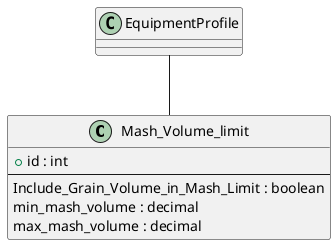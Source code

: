 @startuml
class "Mash_Volume_limit" as Mash_Volume_limit {
    + id : int
    --
    Include_Grain_Volume_in_Mash_Limit : boolean
    min_mash_volume : decimal /' EngUnit: L, Min Mash Volume '/
    max_mash_volume : decimal /' EngUnit: L, Max Mash Volume '/
}

EquipmentProfile -- Mash_Volume_limit

@enduml